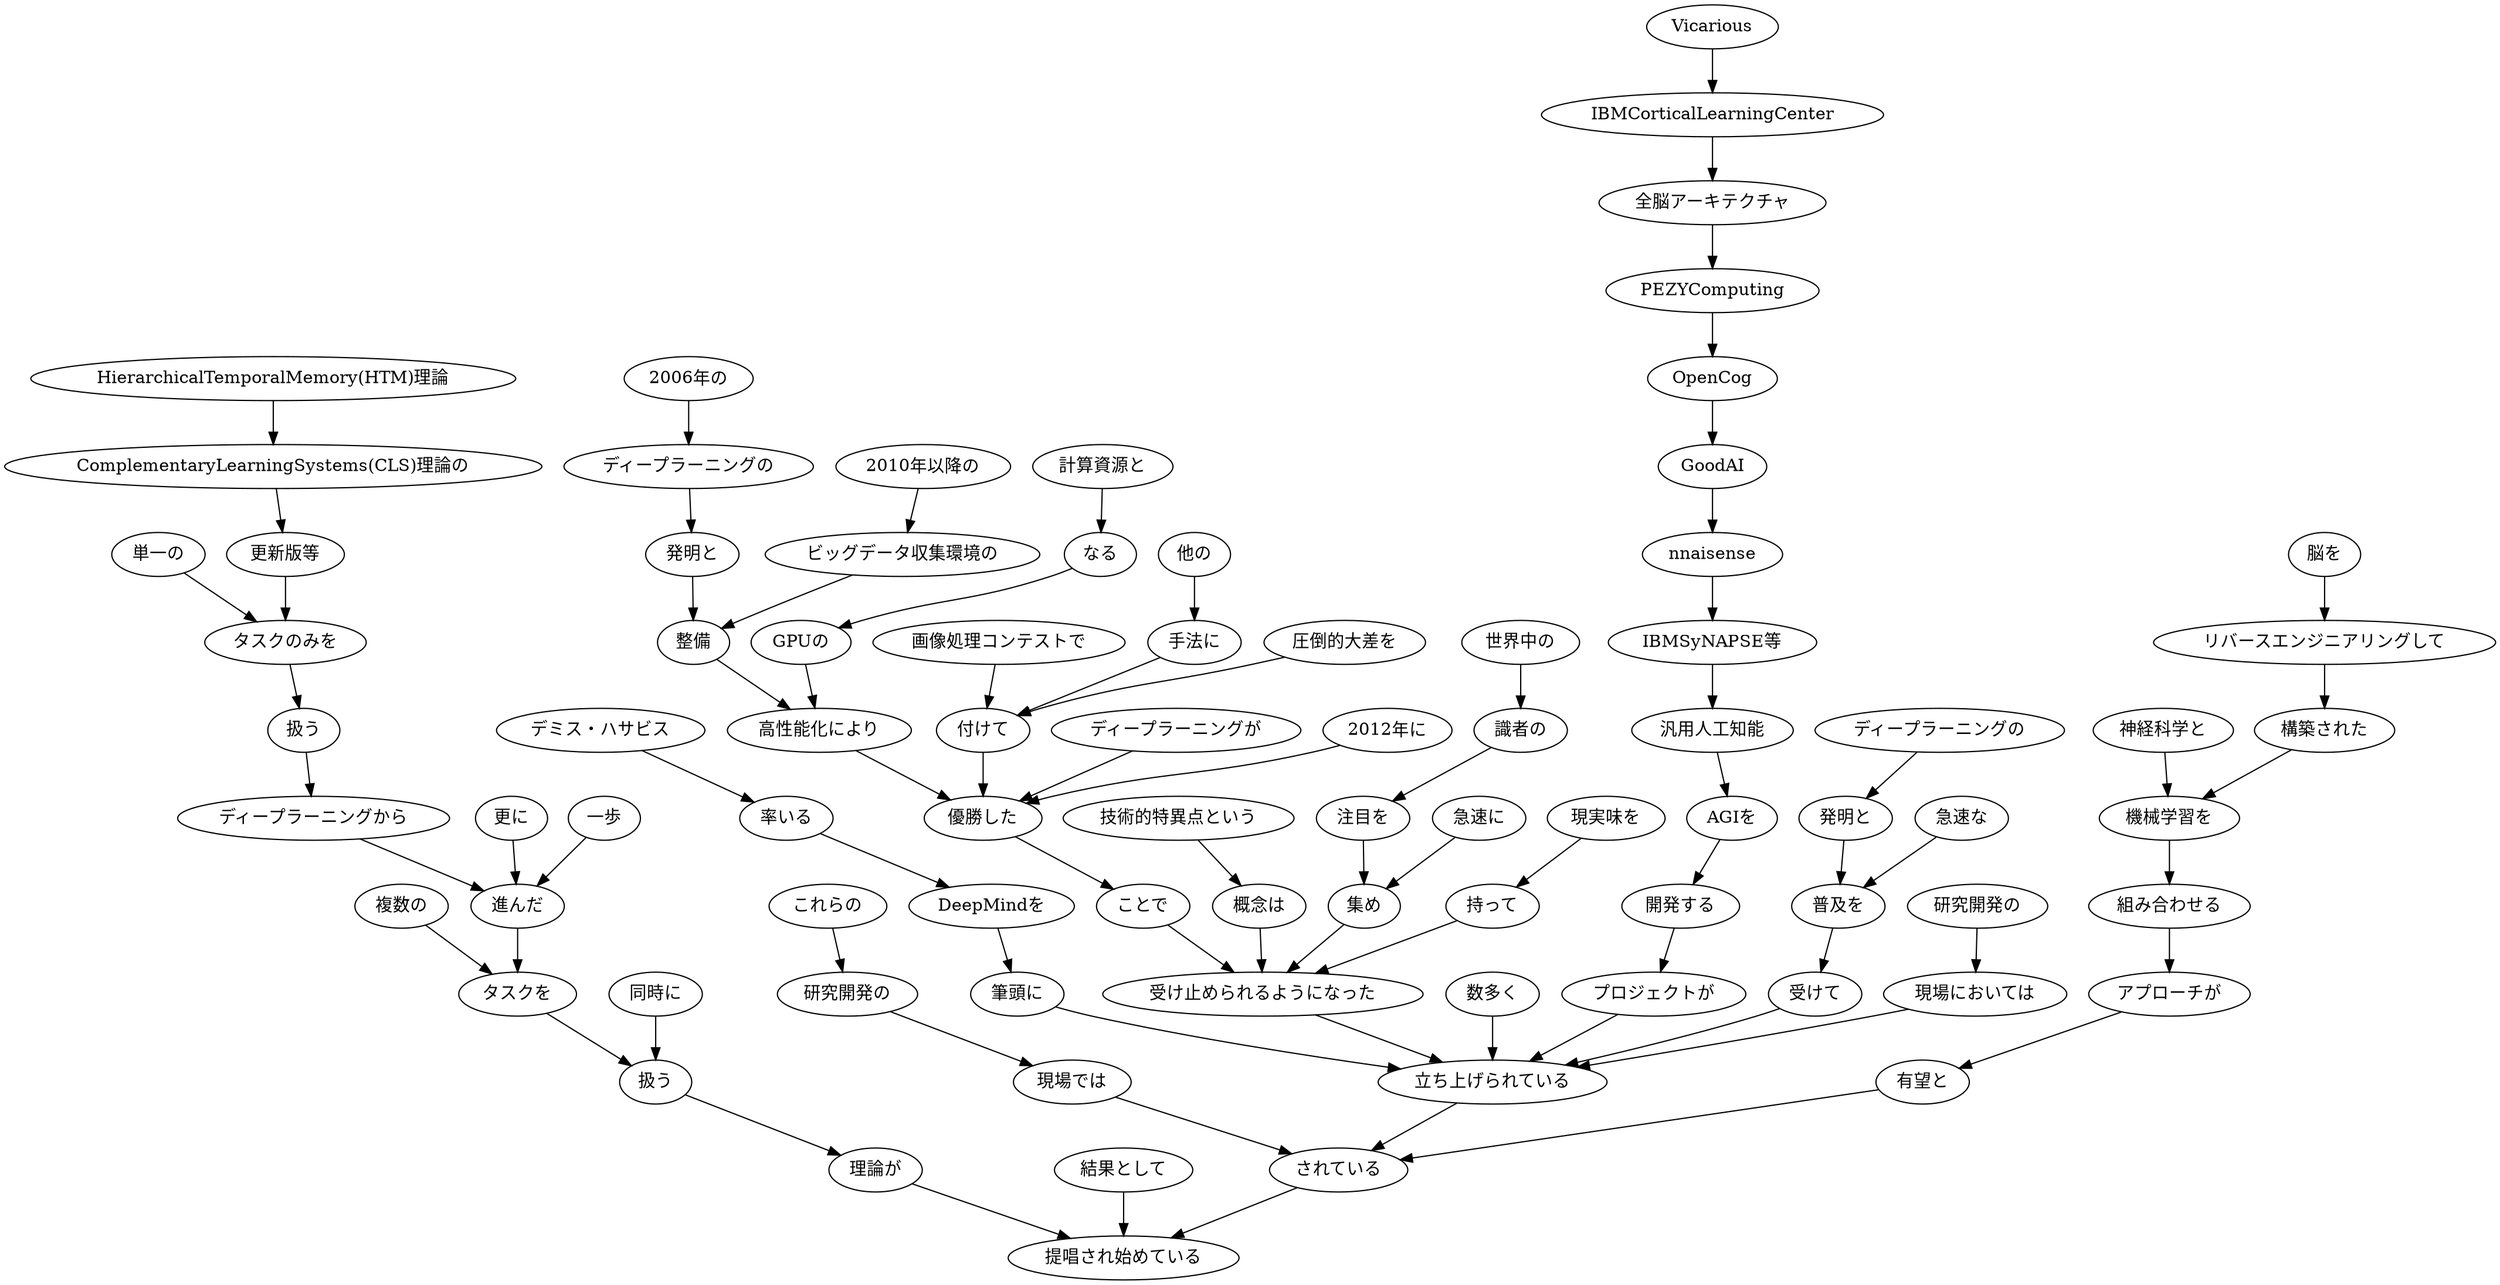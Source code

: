 // ans44
digraph {
	0 [label="2006年の"]
	1 [label="ディープラーニングの"]
	0 -> 1
	1 [label="ディープラーニングの"]
	2 [label="発明と"]
	1 -> 2
	2 [label="発明と"]
	5 [label="整備"]
	2 -> 5
	3 [label="2010年以降の"]
	4 [label="ビッグデータ収集環境の"]
	3 -> 4
	4 [label="ビッグデータ収集環境の"]
	5 [label="整備"]
	4 -> 5
	5 [label="整備"]
	9 [label="高性能化により"]
	5 -> 9
	6 [label="計算資源と"]
	7 [label="なる"]
	6 -> 7
	7 [label="なる"]
	8 [label="GPUの"]
	7 -> 8
	8 [label="GPUの"]
	9 [label="高性能化により"]
	8 -> 9
	9 [label="高性能化により"]
	17 [label="優勝した"]
	9 -> 17
	10 [label="2012年に"]
	17 [label="優勝した"]
	10 -> 17
	11 [label="ディープラーニングが"]
	17 [label="優勝した"]
	11 -> 17
	12 [label="画像処理コンテストで"]
	16 [label="付けて"]
	12 -> 16
	13 [label="他の"]
	14 [label="手法に"]
	13 -> 14
	14 [label="手法に"]
	16 [label="付けて"]
	14 -> 16
	15 [label="圧倒的大差を"]
	16 [label="付けて"]
	15 -> 16
	16 [label="付けて"]
	17 [label="優勝した"]
	16 -> 17
	17 [label="優勝した"]
	18 [label="ことで"]
	17 -> 18
	18 [label="ことで"]
	28 [label="受け止められるようになった"]
	18 -> 28
	19 [label="技術的特異点という"]
	20 [label="概念は"]
	19 -> 20
	20 [label="概念は"]
	28 [label="受け止められるようになった"]
	20 -> 28
	21 [label="急速に"]
	25 [label="集め"]
	21 -> 25
	22 [label="世界中の"]
	23 [label="識者の"]
	22 -> 23
	23 [label="識者の"]
	24 [label="注目を"]
	23 -> 24
	24 [label="注目を"]
	25 [label="集め"]
	24 -> 25
	25 [label="集め"]
	28 [label="受け止められるようになった"]
	25 -> 28
	26 [label="現実味を"]
	27 [label="持って"]
	26 -> 27
	27 [label="持って"]
	28 [label="受け止められるようになった"]
	27 -> 28
	28 [label="受け止められるようになった"]
	53 [label="立ち上げられている"]
	28 -> 53
	29 [label="ディープラーニングの"]
	30 [label="発明と"]
	29 -> 30
	30 [label="発明と"]
	32 [label="普及を"]
	30 -> 32
	31 [label="急速な"]
	32 [label="普及を"]
	31 -> 32
	32 [label="普及を"]
	33 [label="受けて"]
	32 -> 33
	33 [label="受けて"]
	53 [label="立ち上げられている"]
	33 -> 53
	34 [label="研究開発の"]
	35 [label="現場においては"]
	34 -> 35
	35 [label="現場においては"]
	53 [label="立ち上げられている"]
	35 -> 53
	36 [label="デミス・ハサビス"]
	37 [label="率いる"]
	36 -> 37
	37 [label="率いる"]
	38 [label="DeepMindを"]
	37 -> 38
	38 [label="DeepMindを"]
	39 [label="筆頭に"]
	38 -> 39
	39 [label="筆頭に"]
	53 [label="立ち上げられている"]
	39 -> 53
	40 [label=Vicarious]
	41 [label=IBMCorticalLearningCenter]
	40 -> 41
	41 [label=IBMCorticalLearningCenter]
	42 [label="全脳アーキテクチャ"]
	41 -> 42
	42 [label="全脳アーキテクチャ"]
	43 [label=PEZYComputing]
	42 -> 43
	43 [label=PEZYComputing]
	44 [label=OpenCog]
	43 -> 44
	44 [label=OpenCog]
	45 [label=GoodAI]
	44 -> 45
	45 [label=GoodAI]
	46 [label=nnaisense]
	45 -> 46
	46 [label=nnaisense]
	47 [label="IBMSyNAPSE等"]
	46 -> 47
	47 [label="IBMSyNAPSE等"]
	48 [label="汎用人工知能"]
	47 -> 48
	48 [label="汎用人工知能"]
	49 [label="AGIを"]
	48 -> 49
	49 [label="AGIを"]
	50 [label="開発する"]
	49 -> 50
	50 [label="開発する"]
	51 [label="プロジェクトが"]
	50 -> 51
	51 [label="プロジェクトが"]
	53 [label="立ち上げられている"]
	51 -> 53
	52 [label="数多く"]
	53 [label="立ち上げられている"]
	52 -> 53
	53 [label="立ち上げられている"]
	65 [label="されている"]
	53 -> 65
	54 [label="これらの"]
	55 [label="研究開発の"]
	54 -> 55
	55 [label="研究開発の"]
	56 [label="現場では"]
	55 -> 56
	56 [label="現場では"]
	65 [label="されている"]
	56 -> 65
	57 [label="脳を"]
	58 [label="リバースエンジニアリングして"]
	57 -> 58
	58 [label="リバースエンジニアリングして"]
	59 [label="構築された"]
	58 -> 59
	59 [label="構築された"]
	61 [label="機械学習を"]
	59 -> 61
	60 [label="神経科学と"]
	61 [label="機械学習を"]
	60 -> 61
	61 [label="機械学習を"]
	62 [label="組み合わせる"]
	61 -> 62
	62 [label="組み合わせる"]
	63 [label="アプローチが"]
	62 -> 63
	63 [label="アプローチが"]
	64 [label="有望と"]
	63 -> 64
	64 [label="有望と"]
	65 [label="されている"]
	64 -> 65
	65 [label="されている"]
	82 [label="提唱され始めている"]
	65 -> 82
	66 [label="結果として"]
	82 [label="提唱され始めている"]
	66 -> 82
	67 [label="HierarchicalTemporalMemory(HTM)理論"]
	68 [label="ComplementaryLearningSystems(CLS)理論の"]
	67 -> 68
	68 [label="ComplementaryLearningSystems(CLS)理論の"]
	69 [label="更新版等"]
	68 -> 69
	69 [label="更新版等"]
	71 [label="タスクのみを"]
	69 -> 71
	70 [label="単一の"]
	71 [label="タスクのみを"]
	70 -> 71
	71 [label="タスクのみを"]
	72 [label="扱う"]
	71 -> 72
	72 [label="扱う"]
	73 [label="ディープラーニングから"]
	72 -> 73
	73 [label="ディープラーニングから"]
	76 [label="進んだ"]
	73 -> 76
	74 [label="更に"]
	76 [label="進んだ"]
	74 -> 76
	75 [label="一歩"]
	76 [label="進んだ"]
	75 -> 76
	76 [label="進んだ"]
	78 [label="タスクを"]
	76 -> 78
	77 [label="複数の"]
	78 [label="タスクを"]
	77 -> 78
	78 [label="タスクを"]
	80 [label="扱う"]
	78 -> 80
	79 [label="同時に"]
	80 [label="扱う"]
	79 -> 80
	80 [label="扱う"]
	81 [label="理論が"]
	80 -> 81
	81 [label="理論が"]
	82 [label="提唱され始めている"]
	81 -> 82
}
